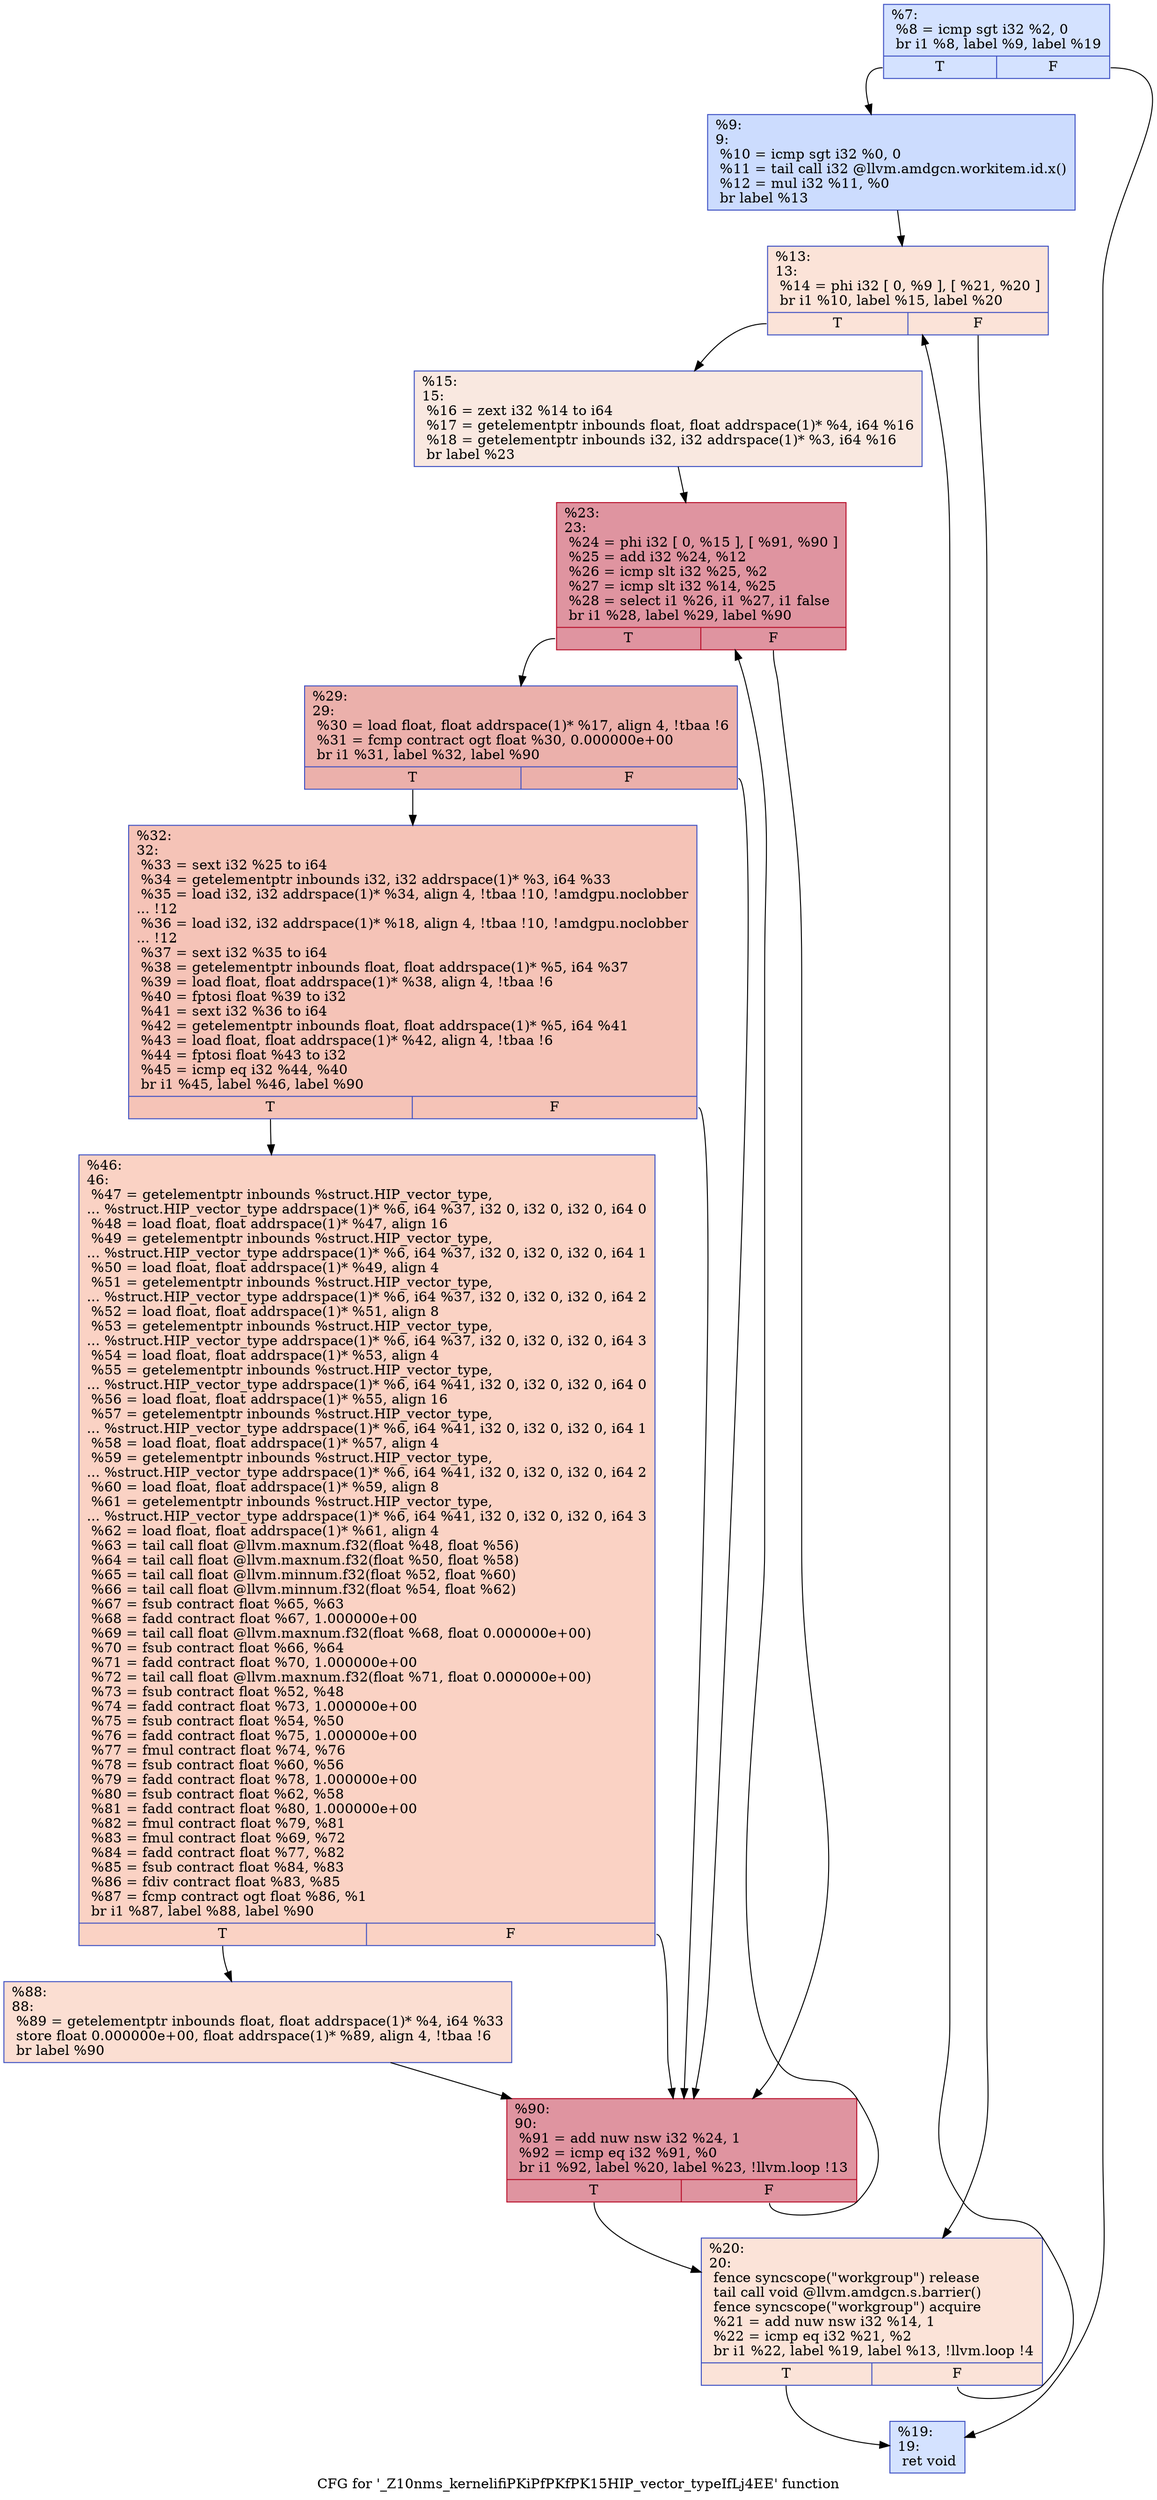 digraph "CFG for '_Z10nms_kernelifiPKiPfPKfPK15HIP_vector_typeIfLj4EE' function" {
	label="CFG for '_Z10nms_kernelifiPKiPfPKfPK15HIP_vector_typeIfLj4EE' function";

	Node0x629ed20 [shape=record,color="#3d50c3ff", style=filled, fillcolor="#9ebeff70",label="{%7:\l  %8 = icmp sgt i32 %2, 0\l  br i1 %8, label %9, label %19\l|{<s0>T|<s1>F}}"];
	Node0x629ed20:s0 -> Node0x629df50;
	Node0x629ed20:s1 -> Node0x629d830;
	Node0x629df50 [shape=record,color="#3d50c3ff", style=filled, fillcolor="#8caffe70",label="{%9:\l9:                                                \l  %10 = icmp sgt i32 %0, 0\l  %11 = tail call i32 @llvm.amdgcn.workitem.id.x()\l  %12 = mul i32 %11, %0\l  br label %13\l}"];
	Node0x629df50 -> Node0x629f890;
	Node0x629f890 [shape=record,color="#3d50c3ff", style=filled, fillcolor="#f6bfa670",label="{%13:\l13:                                               \l  %14 = phi i32 [ 0, %9 ], [ %21, %20 ]\l  br i1 %10, label %15, label %20\l|{<s0>T|<s1>F}}"];
	Node0x629f890:s0 -> Node0x629fac0;
	Node0x629f890:s1 -> Node0x629f980;
	Node0x629fac0 [shape=record,color="#3d50c3ff", style=filled, fillcolor="#f1ccb870",label="{%15:\l15:                                               \l  %16 = zext i32 %14 to i64\l  %17 = getelementptr inbounds float, float addrspace(1)* %4, i64 %16\l  %18 = getelementptr inbounds i32, i32 addrspace(1)* %3, i64 %16\l  br label %23\l}"];
	Node0x629fac0 -> Node0x629f410;
	Node0x629d830 [shape=record,color="#3d50c3ff", style=filled, fillcolor="#9ebeff70",label="{%19:\l19:                                               \l  ret void\l}"];
	Node0x629f980 [shape=record,color="#3d50c3ff", style=filled, fillcolor="#f6bfa670",label="{%20:\l20:                                               \l  fence syncscope(\"workgroup\") release\l  tail call void @llvm.amdgcn.s.barrier()\l  fence syncscope(\"workgroup\") acquire\l  %21 = add nuw nsw i32 %14, 1\l  %22 = icmp eq i32 %21, %2\l  br i1 %22, label %19, label %13, !llvm.loop !4\l|{<s0>T|<s1>F}}"];
	Node0x629f980:s0 -> Node0x629d830;
	Node0x629f980:s1 -> Node0x629f890;
	Node0x629f410 [shape=record,color="#b70d28ff", style=filled, fillcolor="#b70d2870",label="{%23:\l23:                                               \l  %24 = phi i32 [ 0, %15 ], [ %91, %90 ]\l  %25 = add i32 %24, %12\l  %26 = icmp slt i32 %25, %2\l  %27 = icmp slt i32 %14, %25\l  %28 = select i1 %26, i1 %27, i1 false\l  br i1 %28, label %29, label %90\l|{<s0>T|<s1>F}}"];
	Node0x629f410:s0 -> Node0x62a12b0;
	Node0x629f410:s1 -> Node0x62a0ee0;
	Node0x62a12b0 [shape=record,color="#3d50c3ff", style=filled, fillcolor="#d24b4070",label="{%29:\l29:                                               \l  %30 = load float, float addrspace(1)* %17, align 4, !tbaa !6\l  %31 = fcmp contract ogt float %30, 0.000000e+00\l  br i1 %31, label %32, label %90\l|{<s0>T|<s1>F}}"];
	Node0x62a12b0:s0 -> Node0x62a2070;
	Node0x62a12b0:s1 -> Node0x62a0ee0;
	Node0x62a2070 [shape=record,color="#3d50c3ff", style=filled, fillcolor="#e8765c70",label="{%32:\l32:                                               \l  %33 = sext i32 %25 to i64\l  %34 = getelementptr inbounds i32, i32 addrspace(1)* %3, i64 %33\l  %35 = load i32, i32 addrspace(1)* %34, align 4, !tbaa !10, !amdgpu.noclobber\l... !12\l  %36 = load i32, i32 addrspace(1)* %18, align 4, !tbaa !10, !amdgpu.noclobber\l... !12\l  %37 = sext i32 %35 to i64\l  %38 = getelementptr inbounds float, float addrspace(1)* %5, i64 %37\l  %39 = load float, float addrspace(1)* %38, align 4, !tbaa !6\l  %40 = fptosi float %39 to i32\l  %41 = sext i32 %36 to i64\l  %42 = getelementptr inbounds float, float addrspace(1)* %5, i64 %41\l  %43 = load float, float addrspace(1)* %42, align 4, !tbaa !6\l  %44 = fptosi float %43 to i32\l  %45 = icmp eq i32 %44, %40\l  br i1 %45, label %46, label %90\l|{<s0>T|<s1>F}}"];
	Node0x62a2070:s0 -> Node0x62a3e40;
	Node0x62a2070:s1 -> Node0x62a0ee0;
	Node0x62a3e40 [shape=record,color="#3d50c3ff", style=filled, fillcolor="#f4987a70",label="{%46:\l46:                                               \l  %47 = getelementptr inbounds %struct.HIP_vector_type,\l... %struct.HIP_vector_type addrspace(1)* %6, i64 %37, i32 0, i32 0, i32 0, i64 0\l  %48 = load float, float addrspace(1)* %47, align 16\l  %49 = getelementptr inbounds %struct.HIP_vector_type,\l... %struct.HIP_vector_type addrspace(1)* %6, i64 %37, i32 0, i32 0, i32 0, i64 1\l  %50 = load float, float addrspace(1)* %49, align 4\l  %51 = getelementptr inbounds %struct.HIP_vector_type,\l... %struct.HIP_vector_type addrspace(1)* %6, i64 %37, i32 0, i32 0, i32 0, i64 2\l  %52 = load float, float addrspace(1)* %51, align 8\l  %53 = getelementptr inbounds %struct.HIP_vector_type,\l... %struct.HIP_vector_type addrspace(1)* %6, i64 %37, i32 0, i32 0, i32 0, i64 3\l  %54 = load float, float addrspace(1)* %53, align 4\l  %55 = getelementptr inbounds %struct.HIP_vector_type,\l... %struct.HIP_vector_type addrspace(1)* %6, i64 %41, i32 0, i32 0, i32 0, i64 0\l  %56 = load float, float addrspace(1)* %55, align 16\l  %57 = getelementptr inbounds %struct.HIP_vector_type,\l... %struct.HIP_vector_type addrspace(1)* %6, i64 %41, i32 0, i32 0, i32 0, i64 1\l  %58 = load float, float addrspace(1)* %57, align 4\l  %59 = getelementptr inbounds %struct.HIP_vector_type,\l... %struct.HIP_vector_type addrspace(1)* %6, i64 %41, i32 0, i32 0, i32 0, i64 2\l  %60 = load float, float addrspace(1)* %59, align 8\l  %61 = getelementptr inbounds %struct.HIP_vector_type,\l... %struct.HIP_vector_type addrspace(1)* %6, i64 %41, i32 0, i32 0, i32 0, i64 3\l  %62 = load float, float addrspace(1)* %61, align 4\l  %63 = tail call float @llvm.maxnum.f32(float %48, float %56)\l  %64 = tail call float @llvm.maxnum.f32(float %50, float %58)\l  %65 = tail call float @llvm.minnum.f32(float %52, float %60)\l  %66 = tail call float @llvm.minnum.f32(float %54, float %62)\l  %67 = fsub contract float %65, %63\l  %68 = fadd contract float %67, 1.000000e+00\l  %69 = tail call float @llvm.maxnum.f32(float %68, float 0.000000e+00)\l  %70 = fsub contract float %66, %64\l  %71 = fadd contract float %70, 1.000000e+00\l  %72 = tail call float @llvm.maxnum.f32(float %71, float 0.000000e+00)\l  %73 = fsub contract float %52, %48\l  %74 = fadd contract float %73, 1.000000e+00\l  %75 = fsub contract float %54, %50\l  %76 = fadd contract float %75, 1.000000e+00\l  %77 = fmul contract float %74, %76\l  %78 = fsub contract float %60, %56\l  %79 = fadd contract float %78, 1.000000e+00\l  %80 = fsub contract float %62, %58\l  %81 = fadd contract float %80, 1.000000e+00\l  %82 = fmul contract float %79, %81\l  %83 = fmul contract float %69, %72\l  %84 = fadd contract float %77, %82\l  %85 = fsub contract float %84, %83\l  %86 = fdiv contract float %83, %85\l  %87 = fcmp contract ogt float %86, %1\l  br i1 %87, label %88, label %90\l|{<s0>T|<s1>F}}"];
	Node0x62a3e40:s0 -> Node0x62a62a0;
	Node0x62a3e40:s1 -> Node0x62a0ee0;
	Node0x62a62a0 [shape=record,color="#3d50c3ff", style=filled, fillcolor="#f7b59970",label="{%88:\l88:                                               \l  %89 = getelementptr inbounds float, float addrspace(1)* %4, i64 %33\l  store float 0.000000e+00, float addrspace(1)* %89, align 4, !tbaa !6\l  br label %90\l}"];
	Node0x62a62a0 -> Node0x62a0ee0;
	Node0x62a0ee0 [shape=record,color="#b70d28ff", style=filled, fillcolor="#b70d2870",label="{%90:\l90:                                               \l  %91 = add nuw nsw i32 %24, 1\l  %92 = icmp eq i32 %91, %0\l  br i1 %92, label %20, label %23, !llvm.loop !13\l|{<s0>T|<s1>F}}"];
	Node0x62a0ee0:s0 -> Node0x629f980;
	Node0x62a0ee0:s1 -> Node0x629f410;
}
